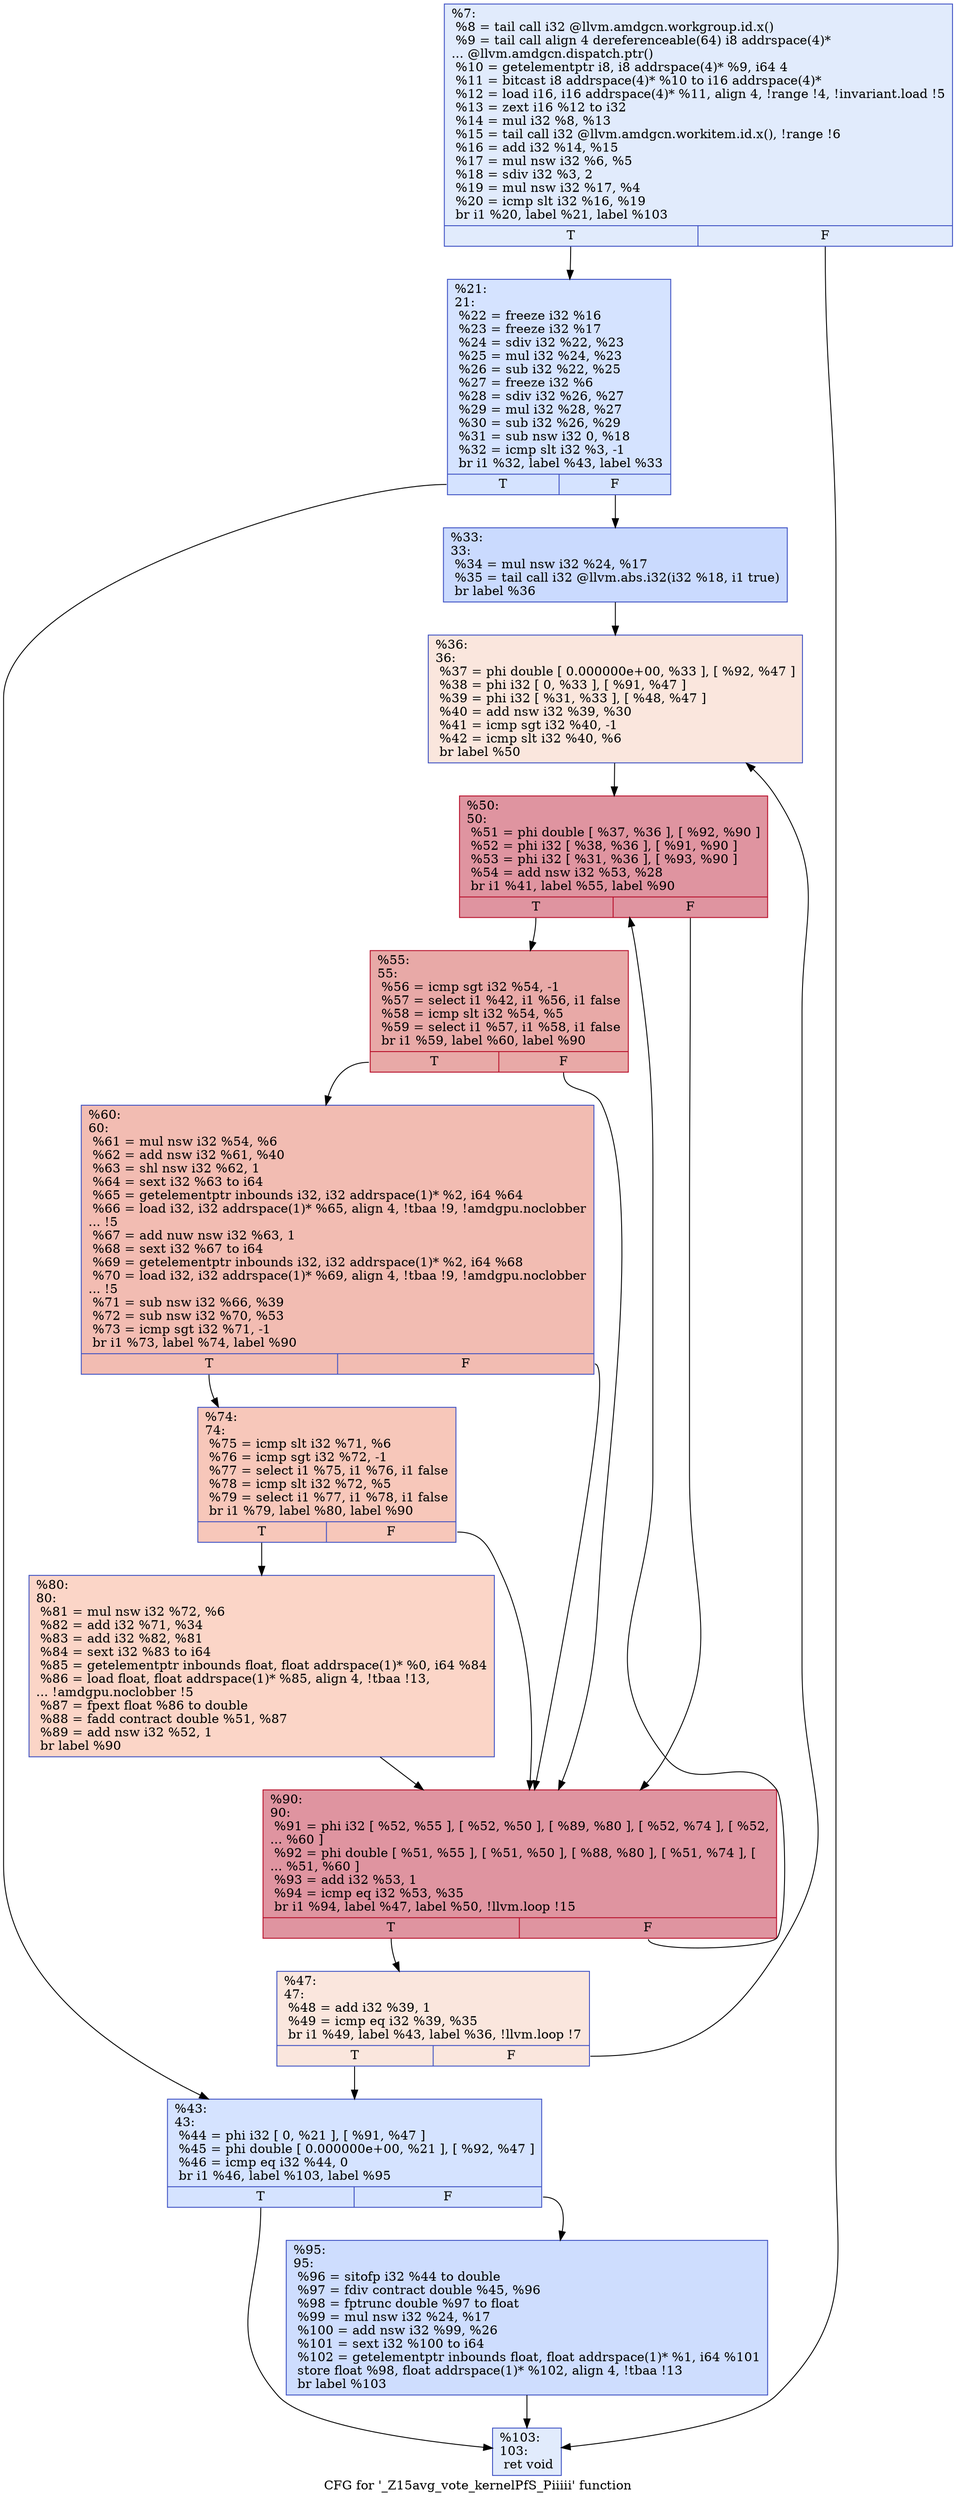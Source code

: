 digraph "CFG for '_Z15avg_vote_kernelPfS_Piiiii' function" {
	label="CFG for '_Z15avg_vote_kernelPfS_Piiiii' function";

	Node0x4e82080 [shape=record,color="#3d50c3ff", style=filled, fillcolor="#bbd1f870",label="{%7:\l  %8 = tail call i32 @llvm.amdgcn.workgroup.id.x()\l  %9 = tail call align 4 dereferenceable(64) i8 addrspace(4)*\l... @llvm.amdgcn.dispatch.ptr()\l  %10 = getelementptr i8, i8 addrspace(4)* %9, i64 4\l  %11 = bitcast i8 addrspace(4)* %10 to i16 addrspace(4)*\l  %12 = load i16, i16 addrspace(4)* %11, align 4, !range !4, !invariant.load !5\l  %13 = zext i16 %12 to i32\l  %14 = mul i32 %8, %13\l  %15 = tail call i32 @llvm.amdgcn.workitem.id.x(), !range !6\l  %16 = add i32 %14, %15\l  %17 = mul nsw i32 %6, %5\l  %18 = sdiv i32 %3, 2\l  %19 = mul nsw i32 %17, %4\l  %20 = icmp slt i32 %16, %19\l  br i1 %20, label %21, label %103\l|{<s0>T|<s1>F}}"];
	Node0x4e82080:s0 -> Node0x4e84160;
	Node0x4e82080:s1 -> Node0x4e841f0;
	Node0x4e84160 [shape=record,color="#3d50c3ff", style=filled, fillcolor="#a1c0ff70",label="{%21:\l21:                                               \l  %22 = freeze i32 %16\l  %23 = freeze i32 %17\l  %24 = sdiv i32 %22, %23\l  %25 = mul i32 %24, %23\l  %26 = sub i32 %22, %25\l  %27 = freeze i32 %6\l  %28 = sdiv i32 %26, %27\l  %29 = mul i32 %28, %27\l  %30 = sub i32 %26, %29\l  %31 = sub nsw i32 0, %18\l  %32 = icmp slt i32 %3, -1\l  br i1 %32, label %43, label %33\l|{<s0>T|<s1>F}}"];
	Node0x4e84160:s0 -> Node0x4e83ea0;
	Node0x4e84160:s1 -> Node0x4e83ef0;
	Node0x4e83ef0 [shape=record,color="#3d50c3ff", style=filled, fillcolor="#88abfd70",label="{%33:\l33:                                               \l  %34 = mul nsw i32 %24, %17\l  %35 = tail call i32 @llvm.abs.i32(i32 %18, i1 true)\l  br label %36\l}"];
	Node0x4e83ef0 -> Node0x4e84e80;
	Node0x4e84e80 [shape=record,color="#3d50c3ff", style=filled, fillcolor="#f3c7b170",label="{%36:\l36:                                               \l  %37 = phi double [ 0.000000e+00, %33 ], [ %92, %47 ]\l  %38 = phi i32 [ 0, %33 ], [ %91, %47 ]\l  %39 = phi i32 [ %31, %33 ], [ %48, %47 ]\l  %40 = add nsw i32 %39, %30\l  %41 = icmp sgt i32 %40, -1\l  %42 = icmp slt i32 %40, %6\l  br label %50\l}"];
	Node0x4e84e80 -> Node0x4e85f30;
	Node0x4e83ea0 [shape=record,color="#3d50c3ff", style=filled, fillcolor="#a1c0ff70",label="{%43:\l43:                                               \l  %44 = phi i32 [ 0, %21 ], [ %91, %47 ]\l  %45 = phi double [ 0.000000e+00, %21 ], [ %92, %47 ]\l  %46 = icmp eq i32 %44, 0\l  br i1 %46, label %103, label %95\l|{<s0>T|<s1>F}}"];
	Node0x4e83ea0:s0 -> Node0x4e841f0;
	Node0x4e83ea0:s1 -> Node0x4e86220;
	Node0x4e85a00 [shape=record,color="#3d50c3ff", style=filled, fillcolor="#f3c7b170",label="{%47:\l47:                                               \l  %48 = add i32 %39, 1\l  %49 = icmp eq i32 %39, %35\l  br i1 %49, label %43, label %36, !llvm.loop !7\l|{<s0>T|<s1>F}}"];
	Node0x4e85a00:s0 -> Node0x4e83ea0;
	Node0x4e85a00:s1 -> Node0x4e84e80;
	Node0x4e85f30 [shape=record,color="#b70d28ff", style=filled, fillcolor="#b70d2870",label="{%50:\l50:                                               \l  %51 = phi double [ %37, %36 ], [ %92, %90 ]\l  %52 = phi i32 [ %38, %36 ], [ %91, %90 ]\l  %53 = phi i32 [ %31, %36 ], [ %93, %90 ]\l  %54 = add nsw i32 %53, %28\l  br i1 %41, label %55, label %90\l|{<s0>T|<s1>F}}"];
	Node0x4e85f30:s0 -> Node0x4e86940;
	Node0x4e85f30:s1 -> Node0x4e86610;
	Node0x4e86940 [shape=record,color="#b70d28ff", style=filled, fillcolor="#ca3b3770",label="{%55:\l55:                                               \l  %56 = icmp sgt i32 %54, -1\l  %57 = select i1 %42, i1 %56, i1 false\l  %58 = icmp slt i32 %54, %5\l  %59 = select i1 %57, i1 %58, i1 false\l  br i1 %59, label %60, label %90\l|{<s0>T|<s1>F}}"];
	Node0x4e86940:s0 -> Node0x4e86d30;
	Node0x4e86940:s1 -> Node0x4e86610;
	Node0x4e86d30 [shape=record,color="#3d50c3ff", style=filled, fillcolor="#e1675170",label="{%60:\l60:                                               \l  %61 = mul nsw i32 %54, %6\l  %62 = add nsw i32 %61, %40\l  %63 = shl nsw i32 %62, 1\l  %64 = sext i32 %63 to i64\l  %65 = getelementptr inbounds i32, i32 addrspace(1)* %2, i64 %64\l  %66 = load i32, i32 addrspace(1)* %65, align 4, !tbaa !9, !amdgpu.noclobber\l... !5\l  %67 = add nuw nsw i32 %63, 1\l  %68 = sext i32 %67 to i64\l  %69 = getelementptr inbounds i32, i32 addrspace(1)* %2, i64 %68\l  %70 = load i32, i32 addrspace(1)* %69, align 4, !tbaa !9, !amdgpu.noclobber\l... !5\l  %71 = sub nsw i32 %66, %39\l  %72 = sub nsw i32 %70, %53\l  %73 = icmp sgt i32 %71, -1\l  br i1 %73, label %74, label %90\l|{<s0>T|<s1>F}}"];
	Node0x4e86d30:s0 -> Node0x4e88540;
	Node0x4e86d30:s1 -> Node0x4e86610;
	Node0x4e88540 [shape=record,color="#3d50c3ff", style=filled, fillcolor="#ec7f6370",label="{%74:\l74:                                               \l  %75 = icmp slt i32 %71, %6\l  %76 = icmp sgt i32 %72, -1\l  %77 = select i1 %75, i1 %76, i1 false\l  %78 = icmp slt i32 %72, %5\l  %79 = select i1 %77, i1 %78, i1 false\l  br i1 %79, label %80, label %90\l|{<s0>T|<s1>F}}"];
	Node0x4e88540:s0 -> Node0x4e88990;
	Node0x4e88540:s1 -> Node0x4e86610;
	Node0x4e88990 [shape=record,color="#3d50c3ff", style=filled, fillcolor="#f5a08170",label="{%80:\l80:                                               \l  %81 = mul nsw i32 %72, %6\l  %82 = add i32 %71, %34\l  %83 = add i32 %82, %81\l  %84 = sext i32 %83 to i64\l  %85 = getelementptr inbounds float, float addrspace(1)* %0, i64 %84\l  %86 = load float, float addrspace(1)* %85, align 4, !tbaa !13,\l... !amdgpu.noclobber !5\l  %87 = fpext float %86 to double\l  %88 = fadd contract double %51, %87\l  %89 = add nsw i32 %52, 1\l  br label %90\l}"];
	Node0x4e88990 -> Node0x4e86610;
	Node0x4e86610 [shape=record,color="#b70d28ff", style=filled, fillcolor="#b70d2870",label="{%90:\l90:                                               \l  %91 = phi i32 [ %52, %55 ], [ %52, %50 ], [ %89, %80 ], [ %52, %74 ], [ %52,\l... %60 ]\l  %92 = phi double [ %51, %55 ], [ %51, %50 ], [ %88, %80 ], [ %51, %74 ], [\l... %51, %60 ]\l  %93 = add i32 %53, 1\l  %94 = icmp eq i32 %53, %35\l  br i1 %94, label %47, label %50, !llvm.loop !15\l|{<s0>T|<s1>F}}"];
	Node0x4e86610:s0 -> Node0x4e85a00;
	Node0x4e86610:s1 -> Node0x4e85f30;
	Node0x4e86220 [shape=record,color="#3d50c3ff", style=filled, fillcolor="#8fb1fe70",label="{%95:\l95:                                               \l  %96 = sitofp i32 %44 to double\l  %97 = fdiv contract double %45, %96\l  %98 = fptrunc double %97 to float\l  %99 = mul nsw i32 %24, %17\l  %100 = add nsw i32 %99, %26\l  %101 = sext i32 %100 to i64\l  %102 = getelementptr inbounds float, float addrspace(1)* %1, i64 %101\l  store float %98, float addrspace(1)* %102, align 4, !tbaa !13\l  br label %103\l}"];
	Node0x4e86220 -> Node0x4e841f0;
	Node0x4e841f0 [shape=record,color="#3d50c3ff", style=filled, fillcolor="#bbd1f870",label="{%103:\l103:                                              \l  ret void\l}"];
}
